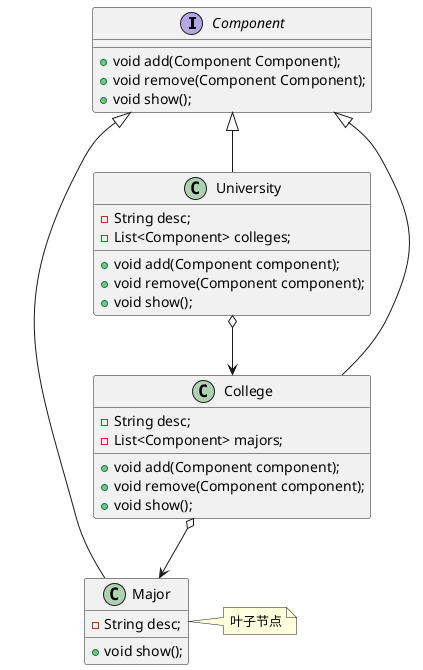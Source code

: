 @startuml

interface Component{
    +void add(Component Component);
    +void remove(Component Component);
    +void show();
}

class University{
    -String desc;
    -List<Component> colleges;
    +void add(Component component);
    +void remove(Component component);
    +void show();
}
class College{
    -String desc;
    -List<Component> majors;
    +void add(Component component);
    +void remove(Component component);
    +void show();
}
class Major{
    -String desc;
    +void show();
}
note right of Major : 叶子节点

Component <|-- University
Component <|-- College
Component <|-- Major
University o--> College
College o--> Major

@enduml